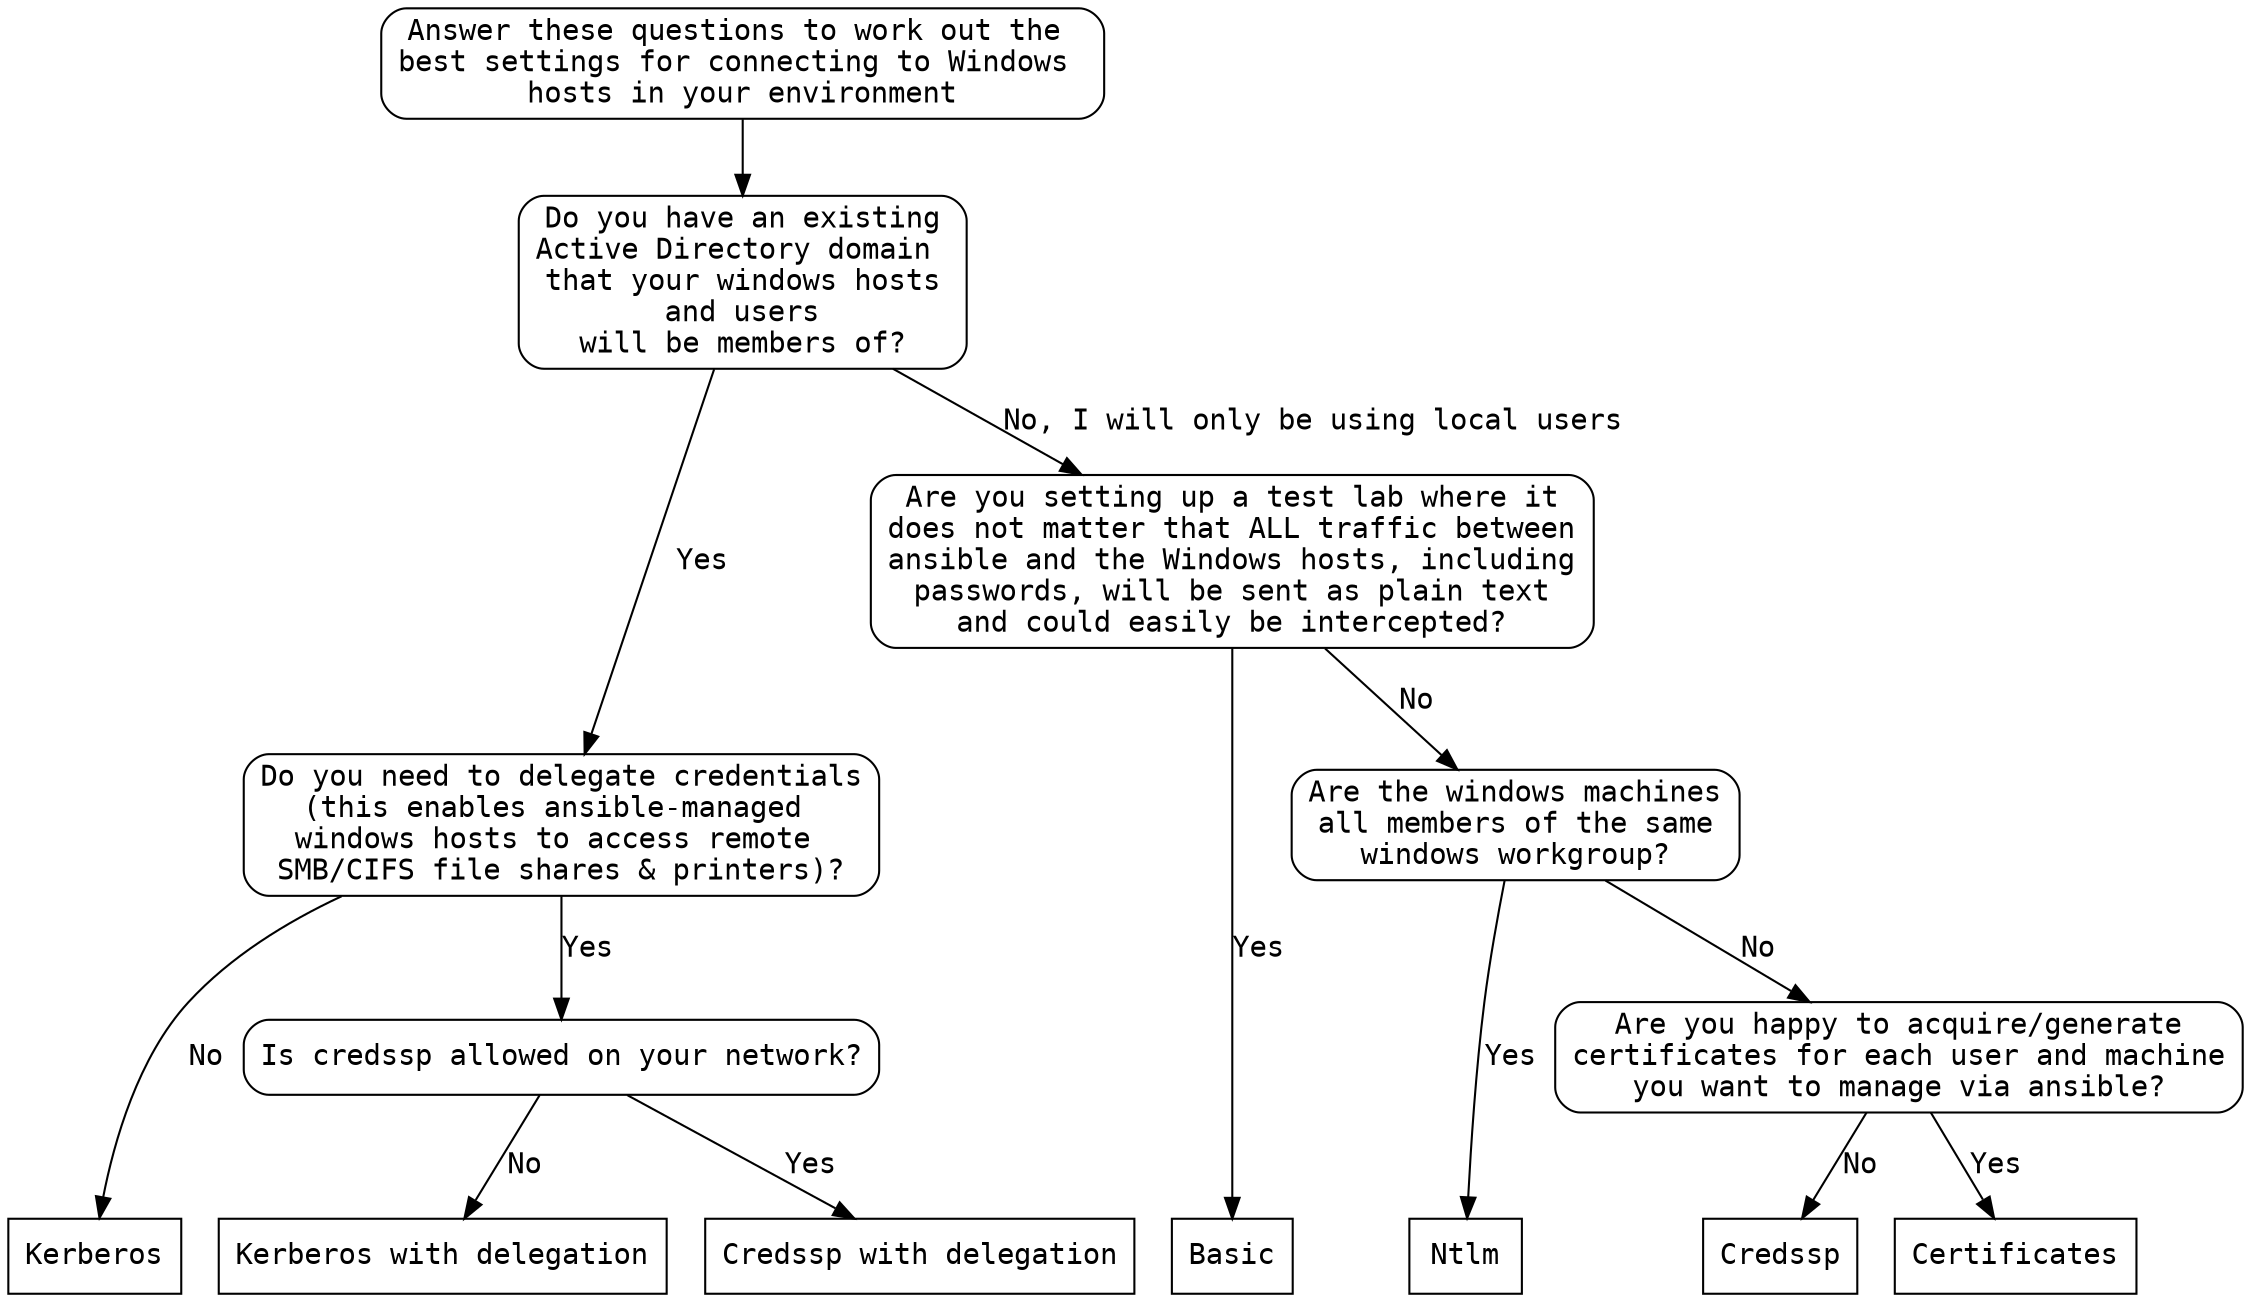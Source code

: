 digraph {

/* 

This configuration assumes inconsolata font is installed locally 
on the host where the .svg is rendered by dot

You can install the font like this on debian-derivatives
apt-get install fonts-inconsolata 

*/

/* output is rather wide if nodes are laid out from
   Left to Right instead of Top to Bottom
 rankdir="LR" 
*/

/* common style for all nodes */
 node[fontname="Inconsolata"]

/* common style for all edges */
 edge[fontname="Inconsolata"]

/* style for 'destination' nodes */

   node[shape="box", style=""];
    use_kerb; use_kerb_delegation; use_credssp; use_credssp_delegation; use_ntlm; use_basic; use_certificates;

/* style for decision nodes (questions) */
   node[shape="box", style="rounded"]

/* questions */

   start[root=true start=true label="Answer these questions to work out the 
best settings for connecting to Windows 
hosts in your environment"];

   ad[label="Do you have an existing
Active Directory domain 
that your windows hosts
and users
will be members of?"];

   ad_delegation[label="Do you need to delegate credentials
(this enables ansible-managed 
windows hosts to access remote 
SMB/CIFS file shares & printers)?"];

   credssp_ok[label="Is credssp allowed on your network?"];

   lab_only[label="Are you setting up a test lab where it
does not matter that ALL traffic between
ansible and the Windows hosts, including
passwords, will be sent as plain text
and could easily be intercepted?"];

   workgroup[label="Are the windows machines
all members of the same
windows workgroup?"]; 
   certs_ok[label="Are you happy to acquire/generate
certificates for each user and machine
you want to manage via ansible?"];

/* connections between questions (and destinations) */

   start -> ad;
  
   ad -> lab_only[label="No, I will only be using local users"];
   ad -> ad_delegation[label="Yes"];

   lab_only -> use_basic[label="Yes"];
   lab_only -> workgroup[label="No"];

   workgroup -> certs_ok[label="No"];
   workgroup -> use_ntlm[label="Yes"];

   ad_delegation -> use_kerb[label="No"];
   ad_delegation -> credssp_ok[label="Yes"];

   credssp_ok -> use_kerb_delegation[label="No"];
   credssp_ok -> use_credssp_delegation[label="Yes"];

   certs_ok -> use_credssp[label="No"];
   certs_ok -> use_certificates[label="Yes"];

/* destinations */
   use_kerb[label="Kerberos" href="../win_kerberos.html"];
   use_kerb_delegation[label="Kerberos with delegation"];
   use_credssp[label="Credssp"];
   use_credssp_delegation[label="Credssp with delegation"];
   use_ntlm[label="Ntlm"];
   use_basic[label="Basic"];
   use_certificates[label="Certificates"]


/* rankings, to get the destination nodes to appear at the bottom of the graph */

    {rank=min; start}
    {rank=same; use_certificates use_kerb use_kerb_delegation use_credssp use_credssp_delegation use_ntlm use_basic}

}

